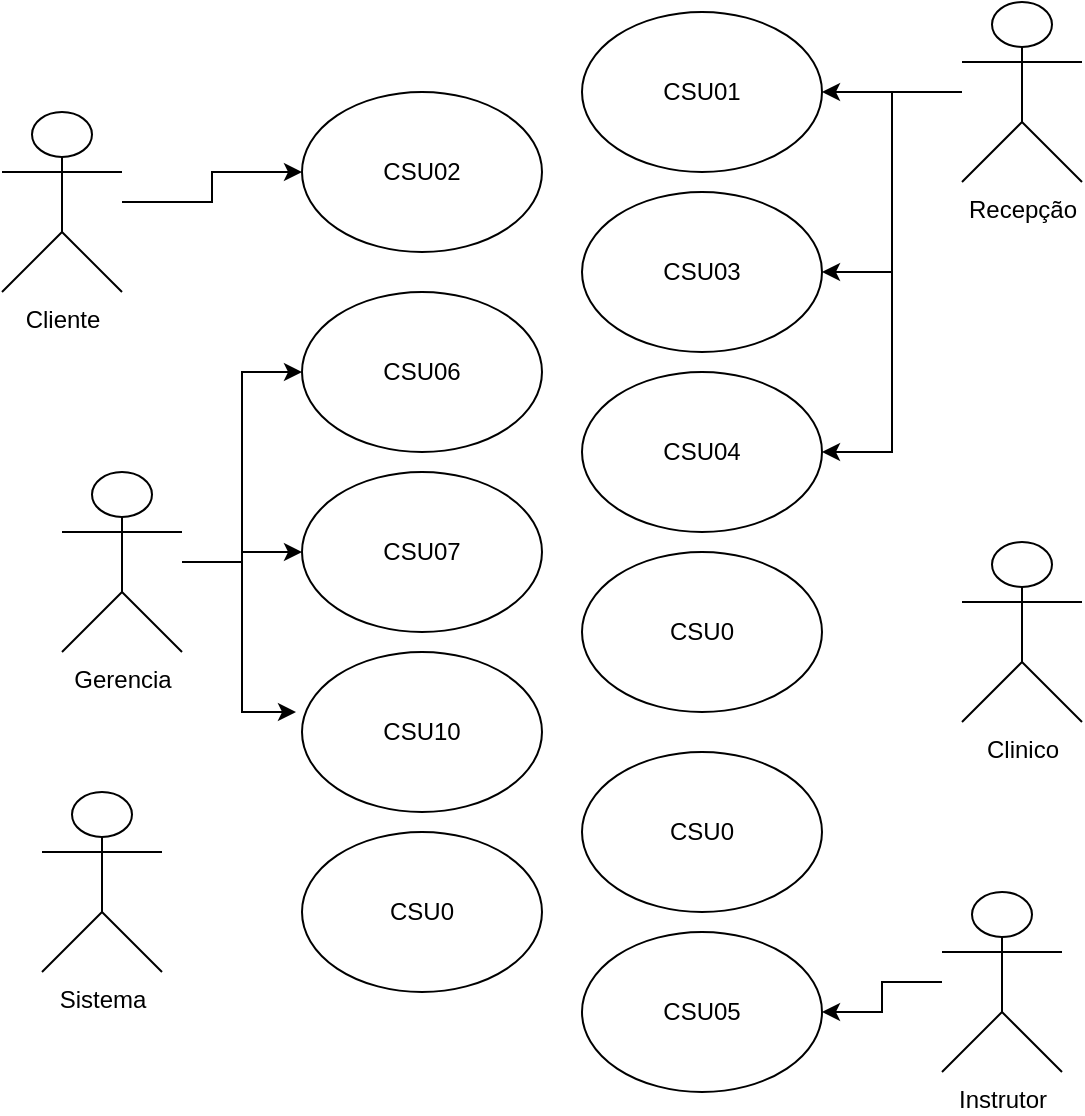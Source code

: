 <mxfile version="21.8.1" type="onedrive" pages="8">
  <diagram name="Página-1" id="o4n4Sp4t_OMDZ0JlOlxK">
    <mxGraphModel dx="792" dy="1905" grid="1" gridSize="10" guides="1" tooltips="1" connect="1" arrows="1" fold="1" page="1" pageScale="1" pageWidth="827" pageHeight="1169" math="0" shadow="0">
      <root>
        <mxCell id="0" />
        <mxCell id="1" parent="0" />
        <mxCell id="_VlBiCf5_4rxAXQkE8EY-1" value="CSU03" style="ellipse;whiteSpace=wrap;html=1;" parent="1" vertex="1">
          <mxGeometry x="440" y="10" width="120" height="80" as="geometry" />
        </mxCell>
        <mxCell id="_VlBiCf5_4rxAXQkE8EY-2" value="CSU0" style="ellipse;whiteSpace=wrap;html=1;" parent="1" vertex="1">
          <mxGeometry x="440" y="190" width="120" height="80" as="geometry" />
        </mxCell>
        <mxCell id="_VlBiCf5_4rxAXQkE8EY-3" value="CSU01" style="ellipse;whiteSpace=wrap;html=1;" parent="1" vertex="1">
          <mxGeometry x="440" y="-80" width="120" height="80" as="geometry" />
        </mxCell>
        <mxCell id="_VlBiCf5_4rxAXQkE8EY-4" value="CSU02" style="ellipse;whiteSpace=wrap;html=1;" parent="1" vertex="1">
          <mxGeometry x="300" y="-40" width="120" height="80" as="geometry" />
        </mxCell>
        <mxCell id="_VlBiCf5_4rxAXQkE8EY-5" value="CSU04" style="ellipse;whiteSpace=wrap;html=1;" parent="1" vertex="1">
          <mxGeometry x="440" y="100" width="120" height="80" as="geometry" />
        </mxCell>
        <mxCell id="_VlBiCf5_4rxAXQkE8EY-6" value="CSU07" style="ellipse;whiteSpace=wrap;html=1;" parent="1" vertex="1">
          <mxGeometry x="300" y="150" width="120" height="80" as="geometry" />
        </mxCell>
        <mxCell id="_VlBiCf5_4rxAXQkE8EY-7" value="CSU10" style="ellipse;whiteSpace=wrap;html=1;" parent="1" vertex="1">
          <mxGeometry x="300" y="240" width="120" height="80" as="geometry" />
        </mxCell>
        <mxCell id="_VlBiCf5_4rxAXQkE8EY-8" value="CSU06" style="ellipse;whiteSpace=wrap;html=1;" parent="1" vertex="1">
          <mxGeometry x="300" y="60" width="120" height="80" as="geometry" />
        </mxCell>
        <mxCell id="_VlBiCf5_4rxAXQkE8EY-9" value="CSU0" style="ellipse;whiteSpace=wrap;html=1;" parent="1" vertex="1">
          <mxGeometry x="440" y="290" width="120" height="80" as="geometry" />
        </mxCell>
        <mxCell id="_VlBiCf5_4rxAXQkE8EY-10" value="CSU0" style="ellipse;whiteSpace=wrap;html=1;" parent="1" vertex="1">
          <mxGeometry x="300" y="330" width="120" height="80" as="geometry" />
        </mxCell>
        <mxCell id="_VlBiCf5_4rxAXQkE8EY-11" value="CSU05" style="ellipse;whiteSpace=wrap;html=1;" parent="1" vertex="1">
          <mxGeometry x="440" y="380" width="120" height="80" as="geometry" />
        </mxCell>
        <mxCell id="_VlBiCf5_4rxAXQkE8EY-41" style="edgeStyle=orthogonalEdgeStyle;rounded=0;orthogonalLoop=1;jettySize=auto;html=1;entryX=1;entryY=0.5;entryDx=0;entryDy=0;" parent="1" source="_VlBiCf5_4rxAXQkE8EY-12" target="_VlBiCf5_4rxAXQkE8EY-11" edge="1">
          <mxGeometry relative="1" as="geometry" />
        </mxCell>
        <mxCell id="_VlBiCf5_4rxAXQkE8EY-12" value="Instrutor" style="shape=umlActor;verticalLabelPosition=bottom;verticalAlign=top;html=1;outlineConnect=0;" parent="1" vertex="1">
          <mxGeometry x="620" y="360" width="60" height="90" as="geometry" />
        </mxCell>
        <mxCell id="_VlBiCf5_4rxAXQkE8EY-32" style="edgeStyle=orthogonalEdgeStyle;rounded=0;orthogonalLoop=1;jettySize=auto;html=1;entryX=1;entryY=0.5;entryDx=0;entryDy=0;" parent="1" source="_VlBiCf5_4rxAXQkE8EY-20" target="_VlBiCf5_4rxAXQkE8EY-3" edge="1">
          <mxGeometry relative="1" as="geometry" />
        </mxCell>
        <mxCell id="_VlBiCf5_4rxAXQkE8EY-34" style="edgeStyle=orthogonalEdgeStyle;rounded=0;orthogonalLoop=1;jettySize=auto;html=1;entryX=1;entryY=0.5;entryDx=0;entryDy=0;" parent="1" source="_VlBiCf5_4rxAXQkE8EY-20" target="_VlBiCf5_4rxAXQkE8EY-1" edge="1">
          <mxGeometry relative="1" as="geometry" />
        </mxCell>
        <mxCell id="_VlBiCf5_4rxAXQkE8EY-37" style="edgeStyle=orthogonalEdgeStyle;rounded=0;orthogonalLoop=1;jettySize=auto;html=1;entryX=1;entryY=0.5;entryDx=0;entryDy=0;" parent="1" source="_VlBiCf5_4rxAXQkE8EY-20" target="_VlBiCf5_4rxAXQkE8EY-5" edge="1">
          <mxGeometry relative="1" as="geometry" />
        </mxCell>
        <mxCell id="_VlBiCf5_4rxAXQkE8EY-20" value="Recepção" style="shape=umlActor;verticalLabelPosition=bottom;verticalAlign=top;html=1;outlineConnect=0;" parent="1" vertex="1">
          <mxGeometry x="630" y="-85" width="60" height="90" as="geometry" />
        </mxCell>
        <mxCell id="_VlBiCf5_4rxAXQkE8EY-21" value="Sistema" style="shape=umlActor;verticalLabelPosition=bottom;verticalAlign=top;html=1;outlineConnect=0;" parent="1" vertex="1">
          <mxGeometry x="170" y="310" width="60" height="90" as="geometry" />
        </mxCell>
        <mxCell id="_VlBiCf5_4rxAXQkE8EY-38" style="edgeStyle=orthogonalEdgeStyle;rounded=0;orthogonalLoop=1;jettySize=auto;html=1;entryX=0;entryY=0.5;entryDx=0;entryDy=0;" parent="1" source="_VlBiCf5_4rxAXQkE8EY-22" target="_VlBiCf5_4rxAXQkE8EY-8" edge="1">
          <mxGeometry relative="1" as="geometry" />
        </mxCell>
        <mxCell id="_VlBiCf5_4rxAXQkE8EY-39" style="edgeStyle=orthogonalEdgeStyle;rounded=0;orthogonalLoop=1;jettySize=auto;html=1;entryX=0;entryY=0.5;entryDx=0;entryDy=0;" parent="1" source="_VlBiCf5_4rxAXQkE8EY-22" target="_VlBiCf5_4rxAXQkE8EY-6" edge="1">
          <mxGeometry relative="1" as="geometry" />
        </mxCell>
        <mxCell id="_VlBiCf5_4rxAXQkE8EY-22" value="Gerencia" style="shape=umlActor;verticalLabelPosition=bottom;verticalAlign=top;html=1;outlineConnect=0;" parent="1" vertex="1">
          <mxGeometry x="180" y="150" width="60" height="90" as="geometry" />
        </mxCell>
        <mxCell id="_VlBiCf5_4rxAXQkE8EY-23" value="Clinico" style="shape=umlActor;verticalLabelPosition=bottom;verticalAlign=top;html=1;outlineConnect=0;" parent="1" vertex="1">
          <mxGeometry x="630" y="185" width="60" height="90" as="geometry" />
        </mxCell>
        <mxCell id="_VlBiCf5_4rxAXQkE8EY-33" style="edgeStyle=orthogonalEdgeStyle;rounded=0;orthogonalLoop=1;jettySize=auto;html=1;entryX=0;entryY=0.5;entryDx=0;entryDy=0;" parent="1" source="_VlBiCf5_4rxAXQkE8EY-24" target="_VlBiCf5_4rxAXQkE8EY-4" edge="1">
          <mxGeometry relative="1" as="geometry" />
        </mxCell>
        <mxCell id="_VlBiCf5_4rxAXQkE8EY-24" value="Cliente" style="shape=umlActor;verticalLabelPosition=bottom;verticalAlign=top;html=1;outlineConnect=0;" parent="1" vertex="1">
          <mxGeometry x="150" y="-30" width="60" height="90" as="geometry" />
        </mxCell>
        <mxCell id="_VlBiCf5_4rxAXQkE8EY-40" style="edgeStyle=orthogonalEdgeStyle;rounded=0;orthogonalLoop=1;jettySize=auto;html=1;entryX=-0.025;entryY=0.375;entryDx=0;entryDy=0;entryPerimeter=0;" parent="1" source="_VlBiCf5_4rxAXQkE8EY-22" target="_VlBiCf5_4rxAXQkE8EY-7" edge="1">
          <mxGeometry relative="1" as="geometry" />
        </mxCell>
      </root>
    </mxGraphModel>
  </diagram>
  <diagram id="iNhCbQXQjjJL6Ai4ZA4Y" name="Página-2">
    <mxGraphModel dx="792" dy="736" grid="1" gridSize="10" guides="1" tooltips="1" connect="1" arrows="1" fold="1" page="1" pageScale="1" pageWidth="827" pageHeight="1169" math="0" shadow="0">
      <root>
        <mxCell id="0" />
        <mxCell id="1" parent="0" />
      </root>
    </mxGraphModel>
  </diagram>
  <diagram name="DiagramaDeEstado" id="PBDvAGBz2Nx7jLzvNz2J">
    <mxGraphModel dx="792" dy="736" grid="1" gridSize="10" guides="1" tooltips="1" connect="1" arrows="1" fold="1" page="1" pageScale="1" pageWidth="827" pageHeight="1169" math="0" shadow="0">
      <root>
        <mxCell id="0" />
        <mxCell id="1" parent="0" />
        <mxCell id="ERIL_hm7XQlW-yGkafcF-8" style="edgeStyle=orthogonalEdgeStyle;rounded=0;orthogonalLoop=1;jettySize=auto;html=1;" parent="1" source="ERIL_hm7XQlW-yGkafcF-1" target="ERIL_hm7XQlW-yGkafcF-6" edge="1">
          <mxGeometry relative="1" as="geometry" />
        </mxCell>
        <mxCell id="ERIL_hm7XQlW-yGkafcF-10" style="edgeStyle=orthogonalEdgeStyle;rounded=0;orthogonalLoop=1;jettySize=auto;html=1;" parent="1" source="ERIL_hm7XQlW-yGkafcF-1" target="ERIL_hm7XQlW-yGkafcF-9" edge="1">
          <mxGeometry relative="1" as="geometry" />
        </mxCell>
        <mxCell id="ERIL_hm7XQlW-yGkafcF-1" value="Requisição de conexão com a nuvem" style="rounded=1;whiteSpace=wrap;html=1;" parent="1" vertex="1">
          <mxGeometry x="339" y="410" width="110" height="60" as="geometry" />
        </mxCell>
        <mxCell id="ERIL_hm7XQlW-yGkafcF-3" style="edgeStyle=orthogonalEdgeStyle;rounded=0;orthogonalLoop=1;jettySize=auto;html=1;" parent="1" source="ERIL_hm7XQlW-yGkafcF-2" target="ERIL_hm7XQlW-yGkafcF-1" edge="1">
          <mxGeometry relative="1" as="geometry" />
        </mxCell>
        <mxCell id="ERIL_hm7XQlW-yGkafcF-2" value="" style="ellipse;whiteSpace=wrap;html=1;aspect=fixed;" parent="1" vertex="1">
          <mxGeometry x="144" y="420" width="40" height="40" as="geometry" />
        </mxCell>
        <mxCell id="ERIL_hm7XQlW-yGkafcF-4" value="Erro de conexão" style="text;html=1;align=center;verticalAlign=middle;resizable=0;points=[];autosize=1;strokeColor=none;fillColor=none;" parent="1" vertex="1">
          <mxGeometry x="284" y="350" width="110" height="30" as="geometry" />
        </mxCell>
        <mxCell id="ERIL_hm7XQlW-yGkafcF-5" value="" style="verticalLabelPosition=bottom;verticalAlign=top;html=1;shape=mxgraph.basic.donut;dx=12;" parent="1" vertex="1">
          <mxGeometry x="369" y="150" width="50" height="50" as="geometry" />
        </mxCell>
        <mxCell id="ERIL_hm7XQlW-yGkafcF-7" style="edgeStyle=orthogonalEdgeStyle;rounded=0;orthogonalLoop=1;jettySize=auto;html=1;" parent="1" source="ERIL_hm7XQlW-yGkafcF-6" target="ERIL_hm7XQlW-yGkafcF-5" edge="1">
          <mxGeometry relative="1" as="geometry" />
        </mxCell>
        <mxCell id="ERIL_hm7XQlW-yGkafcF-6" value="cancelado" style="rounded=1;whiteSpace=wrap;html=1;" parent="1" vertex="1">
          <mxGeometry x="334" y="250" width="120" height="60" as="geometry" />
        </mxCell>
        <mxCell id="ERIL_hm7XQlW-yGkafcF-13" style="edgeStyle=orthogonalEdgeStyle;rounded=0;orthogonalLoop=1;jettySize=auto;html=1;exitX=0.5;exitY=0;exitDx=0;exitDy=0;entryX=1;entryY=0.5;entryDx=0;entryDy=0;" parent="1" source="ERIL_hm7XQlW-yGkafcF-9" target="ERIL_hm7XQlW-yGkafcF-6" edge="1">
          <mxGeometry relative="1" as="geometry" />
        </mxCell>
        <mxCell id="ERIL_hm7XQlW-yGkafcF-21" style="edgeStyle=orthogonalEdgeStyle;rounded=0;orthogonalLoop=1;jettySize=auto;html=1;entryX=0.5;entryY=0;entryDx=0;entryDy=0;" parent="1" source="ERIL_hm7XQlW-yGkafcF-9" target="ERIL_hm7XQlW-yGkafcF-20" edge="1">
          <mxGeometry relative="1" as="geometry" />
        </mxCell>
        <mxCell id="ERIL_hm7XQlW-yGkafcF-9" value="Envio de dados para a nuvem" style="rounded=1;whiteSpace=wrap;html=1;" parent="1" vertex="1">
          <mxGeometry x="564" y="410" width="120" height="60" as="geometry" />
        </mxCell>
        <mxCell id="ERIL_hm7XQlW-yGkafcF-14" value="Erro de leitura ou derivado" style="text;html=1;align=center;verticalAlign=middle;resizable=0;points=[];autosize=1;strokeColor=none;fillColor=none;" parent="1" vertex="1">
          <mxGeometry x="630" y="310" width="160" height="30" as="geometry" />
        </mxCell>
        <mxCell id="ERIL_hm7XQlW-yGkafcF-15" value="" style="verticalLabelPosition=bottom;verticalAlign=top;html=1;shape=mxgraph.basic.donut;dx=12;" parent="1" vertex="1">
          <mxGeometry x="599" y="640" width="50" height="50" as="geometry" />
        </mxCell>
        <mxCell id="ERIL_hm7XQlW-yGkafcF-22" style="edgeStyle=orthogonalEdgeStyle;rounded=0;orthogonalLoop=1;jettySize=auto;html=1;" parent="1" source="ERIL_hm7XQlW-yGkafcF-20" target="ERIL_hm7XQlW-yGkafcF-15" edge="1">
          <mxGeometry relative="1" as="geometry" />
        </mxCell>
        <mxCell id="ERIL_hm7XQlW-yGkafcF-20" value="Backup concluído" style="rounded=1;whiteSpace=wrap;html=1;" parent="1" vertex="1">
          <mxGeometry x="564" y="530" width="120" height="60" as="geometry" />
        </mxCell>
      </root>
    </mxGraphModel>
  </diagram>
  <diagram name="DiagramaDeClasse" id="kEFEnq9aN-MdnQRppW6D">
    <mxGraphModel dx="1619" dy="1905" grid="1" gridSize="10" guides="1" tooltips="1" connect="1" arrows="1" fold="1" page="1" pageScale="1" pageWidth="827" pageHeight="1169" math="0" shadow="0">
      <root>
        <mxCell id="0" />
        <mxCell id="1" parent="0" />
        <mxCell id="zrpmUN5XQxnPNow1oUid-1" style="edgeStyle=orthogonalEdgeStyle;rounded=0;orthogonalLoop=1;jettySize=auto;html=1;exitX=0.75;exitY=0;exitDx=0;exitDy=0;entryX=0.5;entryY=1;entryDx=0;entryDy=0;strokeColor=none;" parent="1" source="xlXnHuVyku9R_wCHRKdk-5" target="xlXnHuVyku9R_wCHRKdk-13" edge="1">
          <mxGeometry relative="1" as="geometry" />
        </mxCell>
        <mxCell id="xlXnHuVyku9R_wCHRKdk-5" value="Cliente" style="swimlane;fontStyle=0;childLayout=stackLayout;horizontal=1;startSize=26;fillColor=none;horizontalStack=0;resizeParent=1;resizeParentMax=0;resizeLast=0;collapsible=1;marginBottom=0;whiteSpace=wrap;html=1;" parent="1" vertex="1">
          <mxGeometry x="-620" y="-805" width="140" height="80" as="geometry">
            <mxRectangle x="-710" y="-1080" width="80" height="30" as="alternateBounds" />
          </mxGeometry>
        </mxCell>
        <mxCell id="xlXnHuVyku9R_wCHRKdk-6" value="+ nome: String&lt;br&gt;+ idade: int&lt;br&gt;+ cpf: int" style="text;strokeColor=none;fillColor=none;align=left;verticalAlign=top;spacingLeft=4;spacingRight=4;overflow=hidden;rotatable=0;points=[[0,0.5],[1,0.5]];portConstraint=eastwest;whiteSpace=wrap;html=1;" parent="xlXnHuVyku9R_wCHRKdk-5" vertex="1">
          <mxGeometry y="26" width="140" height="54" as="geometry" />
        </mxCell>
        <mxCell id="xlXnHuVyku9R_wCHRKdk-13" value="Academia" style="swimlane;fontStyle=0;childLayout=stackLayout;horizontal=1;startSize=26;fillColor=none;horizontalStack=0;resizeParent=1;resizeParentMax=0;resizeLast=0;collapsible=1;marginBottom=0;whiteSpace=wrap;html=1;" parent="1" vertex="1">
          <mxGeometry x="-510" y="-1020" width="230" height="120" as="geometry" />
        </mxCell>
        <mxCell id="xlXnHuVyku9R_wCHRKdk-14" value="+ nome: String&lt;br style=&quot;border-color: var(--border-color);&quot;&gt;+ endereço: String&lt;br style=&quot;border-color: var(--border-color);&quot;&gt;+ colaboradores: Colaboradores&lt;br style=&quot;border-color: var(--border-color);&quot;&gt;+ quantidadeDeEquipamento: int&lt;br&gt;+ quantidadeDeMembros: int" style="text;strokeColor=none;fillColor=none;align=left;verticalAlign=top;spacingLeft=4;spacingRight=4;overflow=hidden;rotatable=0;points=[[0,0.5],[1,0.5]];portConstraint=eastwest;whiteSpace=wrap;html=1;" parent="xlXnHuVyku9R_wCHRKdk-13" vertex="1">
          <mxGeometry y="26" width="230" height="94" as="geometry" />
        </mxCell>
        <mxCell id="xlXnHuVyku9R_wCHRKdk-17" value="Colaborador" style="swimlane;fontStyle=0;childLayout=stackLayout;horizontal=1;startSize=26;fillColor=none;horizontalStack=0;resizeParent=1;resizeParentMax=0;resizeLast=0;collapsible=1;marginBottom=0;whiteSpace=wrap;html=1;" parent="1" vertex="1">
          <mxGeometry x="-283" y="-815" width="150" height="100" as="geometry" />
        </mxCell>
        <mxCell id="xlXnHuVyku9R_wCHRKdk-18" value="+ nome: String&lt;br&gt;+ idade: int&lt;br&gt;+ cpf: int&lt;br&gt;+ cargo: String&lt;br&gt;" style="text;strokeColor=none;fillColor=none;align=left;verticalAlign=top;spacingLeft=4;spacingRight=4;overflow=hidden;rotatable=0;points=[[0,0.5],[1,0.5]];portConstraint=eastwest;whiteSpace=wrap;html=1;" parent="xlXnHuVyku9R_wCHRKdk-17" vertex="1">
          <mxGeometry y="26" width="150" height="74" as="geometry" />
        </mxCell>
        <mxCell id="zrpmUN5XQxnPNow1oUid-3" value="1..*" style="text;html=1;align=center;verticalAlign=middle;resizable=0;points=[];autosize=1;strokeColor=none;fillColor=none;" parent="1" vertex="1">
          <mxGeometry x="-590" y="-835" width="40" height="30" as="geometry" />
        </mxCell>
        <mxCell id="zrpmUN5XQxnPNow1oUid-4" value="0..*" style="text;html=1;align=center;verticalAlign=middle;resizable=0;points=[];autosize=1;strokeColor=none;fillColor=none;" parent="1" vertex="1">
          <mxGeometry x="-480" y="-900" width="40" height="30" as="geometry" />
        </mxCell>
        <mxCell id="zrpmUN5XQxnPNow1oUid-6" value="1..*" style="text;html=1;align=center;verticalAlign=middle;resizable=0;points=[];autosize=1;strokeColor=none;fillColor=none;" parent="1" vertex="1">
          <mxGeometry x="-350" y="-900" width="40" height="30" as="geometry" />
        </mxCell>
        <mxCell id="zrpmUN5XQxnPNow1oUid-7" value="1..*" style="text;html=1;align=center;verticalAlign=middle;resizable=0;points=[];autosize=1;strokeColor=none;fillColor=none;" parent="1" vertex="1">
          <mxGeometry x="-210" y="-845" width="40" height="30" as="geometry" />
        </mxCell>
        <mxCell id="zrpmUN5XQxnPNow1oUid-8" value="Instrutor" style="html=1;whiteSpace=wrap;" parent="1" vertex="1">
          <mxGeometry x="-415" y="-675" width="110" height="50" as="geometry" />
        </mxCell>
        <mxCell id="zrpmUN5XQxnPNow1oUid-9" value="Clínico" style="html=1;whiteSpace=wrap;" parent="1" vertex="1">
          <mxGeometry x="-340" y="-575" width="110" height="50" as="geometry" />
        </mxCell>
        <mxCell id="zrpmUN5XQxnPNow1oUid-11" value="Recepção" style="html=1;whiteSpace=wrap;" parent="1" vertex="1">
          <mxGeometry x="-170" y="-605" width="110" height="50" as="geometry" />
        </mxCell>
        <mxCell id="zrpmUN5XQxnPNow1oUid-12" value="Gerencia" style="html=1;whiteSpace=wrap;" parent="1" vertex="1">
          <mxGeometry x="-70" y="-675" width="110" height="50" as="geometry" />
        </mxCell>
        <mxCell id="zrpmUN5XQxnPNow1oUid-13" style="edgeStyle=orthogonalEdgeStyle;rounded=0;orthogonalLoop=1;jettySize=auto;html=1;exitX=0.75;exitY=0;exitDx=0;exitDy=0;entryX=0.12;entryY=0.986;entryDx=0;entryDy=0;entryPerimeter=0;endArrow=classic;endFill=1;" parent="1" source="zrpmUN5XQxnPNow1oUid-8" target="xlXnHuVyku9R_wCHRKdk-18" edge="1">
          <mxGeometry relative="1" as="geometry" />
        </mxCell>
        <mxCell id="zrpmUN5XQxnPNow1oUid-16" style="edgeStyle=orthogonalEdgeStyle;rounded=0;orthogonalLoop=1;jettySize=auto;html=1;exitX=0.25;exitY=0;exitDx=0;exitDy=0;entryX=0.567;entryY=1.014;entryDx=0;entryDy=0;entryPerimeter=0;endArrow=classic;endFill=1;" parent="1" source="zrpmUN5XQxnPNow1oUid-11" target="xlXnHuVyku9R_wCHRKdk-18" edge="1">
          <mxGeometry relative="1" as="geometry" />
        </mxCell>
        <mxCell id="zrpmUN5XQxnPNow1oUid-17" style="edgeStyle=orthogonalEdgeStyle;rounded=0;orthogonalLoop=1;jettySize=auto;html=1;exitX=0.25;exitY=0;exitDx=0;exitDy=0;entryX=0.86;entryY=1.014;entryDx=0;entryDy=0;entryPerimeter=0;endArrow=classic;endFill=1;" parent="1" source="zrpmUN5XQxnPNow1oUid-12" target="xlXnHuVyku9R_wCHRKdk-18" edge="1">
          <mxGeometry relative="1" as="geometry" />
        </mxCell>
        <mxCell id="zrpmUN5XQxnPNow1oUid-20" style="edgeStyle=orthogonalEdgeStyle;rounded=0;orthogonalLoop=1;jettySize=auto;html=1;entryX=0.313;entryY=1;entryDx=0;entryDy=0;entryPerimeter=0;endArrow=none;endFill=0;" parent="1" source="xlXnHuVyku9R_wCHRKdk-5" target="xlXnHuVyku9R_wCHRKdk-14" edge="1">
          <mxGeometry relative="1" as="geometry" />
        </mxCell>
        <mxCell id="zrpmUN5XQxnPNow1oUid-21" style="edgeStyle=orthogonalEdgeStyle;rounded=0;orthogonalLoop=1;jettySize=auto;html=1;entryX=0.704;entryY=1.011;entryDx=0;entryDy=0;entryPerimeter=0;endArrow=none;endFill=0;" parent="1" source="xlXnHuVyku9R_wCHRKdk-17" target="xlXnHuVyku9R_wCHRKdk-14" edge="1">
          <mxGeometry relative="1" as="geometry" />
        </mxCell>
        <mxCell id="zrpmUN5XQxnPNow1oUid-24" style="edgeStyle=orthogonalEdgeStyle;rounded=0;orthogonalLoop=1;jettySize=auto;html=1;exitX=0.75;exitY=0;exitDx=0;exitDy=0;entryX=0.38;entryY=0.986;entryDx=0;entryDy=0;entryPerimeter=0;" parent="1" source="zrpmUN5XQxnPNow1oUid-9" target="xlXnHuVyku9R_wCHRKdk-18" edge="1">
          <mxGeometry relative="1" as="geometry" />
        </mxCell>
        <mxCell id="zrpmUN5XQxnPNow1oUid-25" value="Avaliação Física" style="swimlane;fontStyle=0;childLayout=stackLayout;horizontal=1;startSize=26;fillColor=none;horizontalStack=0;resizeParent=1;resizeParentMax=0;resizeLast=0;collapsible=1;marginBottom=0;whiteSpace=wrap;html=1;" parent="1" vertex="1">
          <mxGeometry x="-700" y="-625" width="140" height="80" as="geometry" />
        </mxCell>
        <mxCell id="zrpmUN5XQxnPNow1oUid-26" value="+ data: String&lt;br&gt;+ clínico: Clínico&lt;br&gt;+ clienteNome: Cliente" style="text;strokeColor=none;fillColor=none;align=left;verticalAlign=top;spacingLeft=4;spacingRight=4;overflow=hidden;rotatable=0;points=[[0,0.5],[1,0.5]];portConstraint=eastwest;whiteSpace=wrap;html=1;" parent="zrpmUN5XQxnPNow1oUid-25" vertex="1">
          <mxGeometry y="26" width="140" height="54" as="geometry" />
        </mxCell>
        <mxCell id="zrpmUN5XQxnPNow1oUid-29" style="edgeStyle=orthogonalEdgeStyle;rounded=0;orthogonalLoop=1;jettySize=auto;html=1;entryX=0.993;entryY=0.389;entryDx=0;entryDy=0;entryPerimeter=0;endArrow=none;endFill=0;" parent="1" source="zrpmUN5XQxnPNow1oUid-9" target="zrpmUN5XQxnPNow1oUid-26" edge="1">
          <mxGeometry relative="1" as="geometry" />
        </mxCell>
        <mxCell id="zrpmUN5XQxnPNow1oUid-30" style="edgeStyle=orthogonalEdgeStyle;rounded=0;orthogonalLoop=1;jettySize=auto;html=1;entryX=0.443;entryY=0.981;entryDx=0;entryDy=0;entryPerimeter=0;endArrow=none;endFill=0;" parent="1" source="zrpmUN5XQxnPNow1oUid-25" target="xlXnHuVyku9R_wCHRKdk-6" edge="1">
          <mxGeometry relative="1" as="geometry" />
        </mxCell>
        <mxCell id="zrpmUN5XQxnPNow1oUid-31" value="1" style="text;html=1;align=center;verticalAlign=middle;resizable=0;points=[];autosize=1;strokeColor=none;fillColor=none;" parent="1" vertex="1">
          <mxGeometry x="-590" y="-725" width="30" height="30" as="geometry" />
        </mxCell>
        <mxCell id="zrpmUN5XQxnPNow1oUid-32" value="0..*" style="text;html=1;align=center;verticalAlign=middle;resizable=0;points=[];autosize=1;strokeColor=none;fillColor=none;" parent="1" vertex="1">
          <mxGeometry x="-630" y="-655" width="40" height="30" as="geometry" />
        </mxCell>
        <mxCell id="zrpmUN5XQxnPNow1oUid-33" value="1" style="text;html=1;align=center;verticalAlign=middle;resizable=0;points=[];autosize=1;strokeColor=none;fillColor=none;" parent="1" vertex="1">
          <mxGeometry x="-560" y="-605" width="30" height="30" as="geometry" />
        </mxCell>
        <mxCell id="zrpmUN5XQxnPNow1oUid-34" value="0..*" style="text;html=1;align=center;verticalAlign=middle;resizable=0;points=[];autosize=1;strokeColor=none;fillColor=none;" parent="1" vertex="1">
          <mxGeometry x="-380" y="-584" width="40" height="30" as="geometry" />
        </mxCell>
      </root>
    </mxGraphModel>
  </diagram>
  <diagram name="Página-3" id="Mbw8FFDQGNUtElIPrt2h">
    <mxGraphModel dx="792" dy="736" grid="1" gridSize="10" guides="1" tooltips="1" connect="1" arrows="1" fold="1" page="1" pageScale="1" pageWidth="827" pageHeight="1169" math="0" shadow="0">
      <root>
        <mxCell id="0" />
        <mxCell id="1" parent="0" />
      </root>
    </mxGraphModel>
  </diagram>
  <diagram name="DiagramaDeEstado" id="iVau8GVyV2ZhK_fAetyv">
    <mxGraphModel dx="792" dy="736" grid="1" gridSize="10" guides="1" tooltips="1" connect="1" arrows="1" fold="1" page="1" pageScale="1" pageWidth="827" pageHeight="1169" math="0" shadow="0">
      <root>
        <mxCell id="0" />
        <mxCell id="1" parent="0" />
        <mxCell id="ERIL_hm7XQlW-yGkafcF-8" style="edgeStyle=orthogonalEdgeStyle;rounded=0;orthogonalLoop=1;jettySize=auto;html=1;" parent="1" source="ERIL_hm7XQlW-yGkafcF-1" target="ERIL_hm7XQlW-yGkafcF-6" edge="1">
          <mxGeometry relative="1" as="geometry" />
        </mxCell>
        <mxCell id="ERIL_hm7XQlW-yGkafcF-10" style="edgeStyle=orthogonalEdgeStyle;rounded=0;orthogonalLoop=1;jettySize=auto;html=1;" parent="1" source="ERIL_hm7XQlW-yGkafcF-1" target="ERIL_hm7XQlW-yGkafcF-9" edge="1">
          <mxGeometry relative="1" as="geometry" />
        </mxCell>
        <mxCell id="ERIL_hm7XQlW-yGkafcF-1" value="Requisição de conexão com a nuvem" style="rounded=1;whiteSpace=wrap;html=1;" parent="1" vertex="1">
          <mxGeometry x="339" y="410" width="110" height="60" as="geometry" />
        </mxCell>
        <mxCell id="ERIL_hm7XQlW-yGkafcF-3" style="edgeStyle=orthogonalEdgeStyle;rounded=0;orthogonalLoop=1;jettySize=auto;html=1;" parent="1" source="ERIL_hm7XQlW-yGkafcF-2" target="ERIL_hm7XQlW-yGkafcF-1" edge="1">
          <mxGeometry relative="1" as="geometry" />
        </mxCell>
        <mxCell id="ERIL_hm7XQlW-yGkafcF-2" value="" style="ellipse;whiteSpace=wrap;html=1;aspect=fixed;" parent="1" vertex="1">
          <mxGeometry x="144" y="420" width="40" height="40" as="geometry" />
        </mxCell>
        <mxCell id="ERIL_hm7XQlW-yGkafcF-4" value="Erro de conexão" style="text;html=1;align=center;verticalAlign=middle;resizable=0;points=[];autosize=1;strokeColor=none;fillColor=none;" parent="1" vertex="1">
          <mxGeometry x="284" y="350" width="110" height="30" as="geometry" />
        </mxCell>
        <mxCell id="ERIL_hm7XQlW-yGkafcF-5" value="" style="verticalLabelPosition=bottom;verticalAlign=top;html=1;shape=mxgraph.basic.donut;dx=12;" parent="1" vertex="1">
          <mxGeometry x="369" y="150" width="50" height="50" as="geometry" />
        </mxCell>
        <mxCell id="ERIL_hm7XQlW-yGkafcF-7" style="edgeStyle=orthogonalEdgeStyle;rounded=0;orthogonalLoop=1;jettySize=auto;html=1;" parent="1" source="ERIL_hm7XQlW-yGkafcF-6" target="ERIL_hm7XQlW-yGkafcF-5" edge="1">
          <mxGeometry relative="1" as="geometry" />
        </mxCell>
        <mxCell id="ERIL_hm7XQlW-yGkafcF-6" value="cancelado" style="rounded=1;whiteSpace=wrap;html=1;" parent="1" vertex="1">
          <mxGeometry x="334" y="250" width="120" height="60" as="geometry" />
        </mxCell>
        <mxCell id="ERIL_hm7XQlW-yGkafcF-13" style="edgeStyle=orthogonalEdgeStyle;rounded=0;orthogonalLoop=1;jettySize=auto;html=1;exitX=0.5;exitY=0;exitDx=0;exitDy=0;entryX=1;entryY=0.5;entryDx=0;entryDy=0;" parent="1" source="ERIL_hm7XQlW-yGkafcF-9" target="ERIL_hm7XQlW-yGkafcF-6" edge="1">
          <mxGeometry relative="1" as="geometry" />
        </mxCell>
        <mxCell id="ERIL_hm7XQlW-yGkafcF-21" style="edgeStyle=orthogonalEdgeStyle;rounded=0;orthogonalLoop=1;jettySize=auto;html=1;entryX=0.5;entryY=0;entryDx=0;entryDy=0;" parent="1" source="ERIL_hm7XQlW-yGkafcF-9" target="ERIL_hm7XQlW-yGkafcF-20" edge="1">
          <mxGeometry relative="1" as="geometry" />
        </mxCell>
        <mxCell id="ERIL_hm7XQlW-yGkafcF-9" value="Envio de dados para a nuvem" style="rounded=1;whiteSpace=wrap;html=1;" parent="1" vertex="1">
          <mxGeometry x="564" y="410" width="120" height="60" as="geometry" />
        </mxCell>
        <mxCell id="ERIL_hm7XQlW-yGkafcF-14" value="Erro de leitura ou derivado" style="text;html=1;align=center;verticalAlign=middle;resizable=0;points=[];autosize=1;strokeColor=none;fillColor=none;" parent="1" vertex="1">
          <mxGeometry x="630" y="310" width="160" height="30" as="geometry" />
        </mxCell>
        <mxCell id="ERIL_hm7XQlW-yGkafcF-15" value="" style="verticalLabelPosition=bottom;verticalAlign=top;html=1;shape=mxgraph.basic.donut;dx=12;" parent="1" vertex="1">
          <mxGeometry x="599" y="640" width="50" height="50" as="geometry" />
        </mxCell>
        <mxCell id="ERIL_hm7XQlW-yGkafcF-22" style="edgeStyle=orthogonalEdgeStyle;rounded=0;orthogonalLoop=1;jettySize=auto;html=1;" parent="1" source="ERIL_hm7XQlW-yGkafcF-20" target="ERIL_hm7XQlW-yGkafcF-15" edge="1">
          <mxGeometry relative="1" as="geometry" />
        </mxCell>
        <mxCell id="ERIL_hm7XQlW-yGkafcF-20" value="Backup concluído" style="rounded=1;whiteSpace=wrap;html=1;" parent="1" vertex="1">
          <mxGeometry x="564" y="530" width="120" height="60" as="geometry" />
        </mxCell>
      </root>
    </mxGraphModel>
  </diagram>
  <diagram name="DiagramaDeClasse" id="xWfjEb4P_Ws3XLxsN_7X">
    <mxGraphModel dx="1619" dy="1905" grid="1" gridSize="10" guides="1" tooltips="1" connect="1" arrows="1" fold="1" page="1" pageScale="1" pageWidth="827" pageHeight="1169" math="0" shadow="0">
      <root>
        <mxCell id="0" />
        <mxCell id="1" parent="0" />
        <mxCell id="zrpmUN5XQxnPNow1oUid-1" style="edgeStyle=orthogonalEdgeStyle;rounded=0;orthogonalLoop=1;jettySize=auto;html=1;exitX=0.75;exitY=0;exitDx=0;exitDy=0;entryX=0.5;entryY=1;entryDx=0;entryDy=0;strokeColor=none;" parent="1" source="xlXnHuVyku9R_wCHRKdk-5" target="xlXnHuVyku9R_wCHRKdk-13" edge="1">
          <mxGeometry relative="1" as="geometry" />
        </mxCell>
        <mxCell id="xlXnHuVyku9R_wCHRKdk-5" value="Cliente" style="swimlane;fontStyle=0;childLayout=stackLayout;horizontal=1;startSize=26;fillColor=none;horizontalStack=0;resizeParent=1;resizeParentMax=0;resizeLast=0;collapsible=1;marginBottom=0;whiteSpace=wrap;html=1;" parent="1" vertex="1">
          <mxGeometry x="-620" y="-805" width="140" height="80" as="geometry">
            <mxRectangle x="-710" y="-1080" width="80" height="30" as="alternateBounds" />
          </mxGeometry>
        </mxCell>
        <mxCell id="xlXnHuVyku9R_wCHRKdk-6" value="+ nome: String&lt;br&gt;+ idade: int&lt;br&gt;+ cpf: int" style="text;strokeColor=none;fillColor=none;align=left;verticalAlign=top;spacingLeft=4;spacingRight=4;overflow=hidden;rotatable=0;points=[[0,0.5],[1,0.5]];portConstraint=eastwest;whiteSpace=wrap;html=1;" parent="xlXnHuVyku9R_wCHRKdk-5" vertex="1">
          <mxGeometry y="26" width="140" height="54" as="geometry" />
        </mxCell>
        <mxCell id="xlXnHuVyku9R_wCHRKdk-13" value="Academia" style="swimlane;fontStyle=0;childLayout=stackLayout;horizontal=1;startSize=26;fillColor=none;horizontalStack=0;resizeParent=1;resizeParentMax=0;resizeLast=0;collapsible=1;marginBottom=0;whiteSpace=wrap;html=1;" parent="1" vertex="1">
          <mxGeometry x="-510" y="-1020" width="230" height="120" as="geometry" />
        </mxCell>
        <mxCell id="xlXnHuVyku9R_wCHRKdk-14" value="+ nome: String&lt;br style=&quot;border-color: var(--border-color);&quot;&gt;+ endereço: String&lt;br style=&quot;border-color: var(--border-color);&quot;&gt;+ colaboradores: Colaboradores&lt;br style=&quot;border-color: var(--border-color);&quot;&gt;+ quantidadeDeEquipamento: int&lt;br&gt;+ quantidadeDeMembros: int" style="text;strokeColor=none;fillColor=none;align=left;verticalAlign=top;spacingLeft=4;spacingRight=4;overflow=hidden;rotatable=0;points=[[0,0.5],[1,0.5]];portConstraint=eastwest;whiteSpace=wrap;html=1;" parent="xlXnHuVyku9R_wCHRKdk-13" vertex="1">
          <mxGeometry y="26" width="230" height="94" as="geometry" />
        </mxCell>
        <mxCell id="zrpmUN5XQxnPNow1oUid-3" value="1..*" style="text;html=1;align=center;verticalAlign=middle;resizable=0;points=[];autosize=1;strokeColor=none;fillColor=none;" parent="1" vertex="1">
          <mxGeometry x="-590" y="-835" width="40" height="30" as="geometry" />
        </mxCell>
        <mxCell id="zrpmUN5XQxnPNow1oUid-4" value="0..*" style="text;html=1;align=center;verticalAlign=middle;resizable=0;points=[];autosize=1;strokeColor=none;fillColor=none;" parent="1" vertex="1">
          <mxGeometry x="-480" y="-900" width="40" height="30" as="geometry" />
        </mxCell>
        <mxCell id="zrpmUN5XQxnPNow1oUid-6" value="1..*" style="text;html=1;align=center;verticalAlign=middle;resizable=0;points=[];autosize=1;strokeColor=none;fillColor=none;" parent="1" vertex="1">
          <mxGeometry x="-350" y="-900" width="40" height="30" as="geometry" />
        </mxCell>
        <mxCell id="zrpmUN5XQxnPNow1oUid-7" value="1..*" style="text;html=1;align=center;verticalAlign=middle;resizable=0;points=[];autosize=1;strokeColor=none;fillColor=none;" parent="1" vertex="1">
          <mxGeometry x="-210" y="-845" width="40" height="30" as="geometry" />
        </mxCell>
        <mxCell id="zrpmUN5XQxnPNow1oUid-9" value="Clínico" style="html=1;whiteSpace=wrap;" parent="1" vertex="1">
          <mxGeometry x="-650" y="-410" width="110" height="50" as="geometry" />
        </mxCell>
        <mxCell id="zrpmUN5XQxnPNow1oUid-20" style="edgeStyle=orthogonalEdgeStyle;rounded=0;orthogonalLoop=1;jettySize=auto;html=1;entryX=0.313;entryY=1;entryDx=0;entryDy=0;entryPerimeter=0;endArrow=none;endFill=0;" parent="1" source="xlXnHuVyku9R_wCHRKdk-5" target="xlXnHuVyku9R_wCHRKdk-14" edge="1">
          <mxGeometry relative="1" as="geometry" />
        </mxCell>
        <mxCell id="zrpmUN5XQxnPNow1oUid-21" style="edgeStyle=orthogonalEdgeStyle;rounded=0;orthogonalLoop=1;jettySize=auto;html=1;entryX=0.704;entryY=1.011;entryDx=0;entryDy=0;entryPerimeter=0;endArrow=none;endFill=0;" parent="1" target="xlXnHuVyku9R_wCHRKdk-14" edge="1">
          <mxGeometry relative="1" as="geometry">
            <mxPoint x="-208" y="-815" as="sourcePoint" />
          </mxGeometry>
        </mxCell>
        <mxCell id="zrpmUN5XQxnPNow1oUid-25" value="Avaliação Física" style="swimlane;fontStyle=0;childLayout=stackLayout;horizontal=1;startSize=26;fillColor=none;horizontalStack=0;resizeParent=1;resizeParentMax=0;resizeLast=0;collapsible=1;marginBottom=0;whiteSpace=wrap;html=1;" parent="1" vertex="1">
          <mxGeometry x="-700" y="-625" width="140" height="80" as="geometry" />
        </mxCell>
        <mxCell id="zrpmUN5XQxnPNow1oUid-26" value="+ data: String&lt;br&gt;+ clínico: Clínico&lt;br&gt;+ cliente: Cliente" style="text;strokeColor=none;fillColor=none;align=left;verticalAlign=top;spacingLeft=4;spacingRight=4;overflow=hidden;rotatable=0;points=[[0,0.5],[1,0.5]];portConstraint=eastwest;whiteSpace=wrap;html=1;" parent="zrpmUN5XQxnPNow1oUid-25" vertex="1">
          <mxGeometry y="26" width="140" height="54" as="geometry" />
        </mxCell>
        <mxCell id="zrpmUN5XQxnPNow1oUid-29" style="edgeStyle=orthogonalEdgeStyle;rounded=0;orthogonalLoop=1;jettySize=auto;html=1;entryX=0.993;entryY=0.389;entryDx=0;entryDy=0;entryPerimeter=0;endArrow=none;endFill=0;" parent="1" source="zrpmUN5XQxnPNow1oUid-9" target="zrpmUN5XQxnPNow1oUid-26" edge="1">
          <mxGeometry relative="1" as="geometry" />
        </mxCell>
        <mxCell id="zrpmUN5XQxnPNow1oUid-30" style="edgeStyle=orthogonalEdgeStyle;rounded=0;orthogonalLoop=1;jettySize=auto;html=1;entryX=0.443;entryY=0.981;entryDx=0;entryDy=0;entryPerimeter=0;endArrow=none;endFill=0;" parent="1" source="zrpmUN5XQxnPNow1oUid-25" target="xlXnHuVyku9R_wCHRKdk-6" edge="1">
          <mxGeometry relative="1" as="geometry" />
        </mxCell>
        <mxCell id="zrpmUN5XQxnPNow1oUid-31" value="1" style="text;html=1;align=center;verticalAlign=middle;resizable=0;points=[];autosize=1;strokeColor=none;fillColor=none;" parent="1" vertex="1">
          <mxGeometry x="-590" y="-725" width="30" height="30" as="geometry" />
        </mxCell>
        <mxCell id="zrpmUN5XQxnPNow1oUid-32" value="0..*" style="text;html=1;align=center;verticalAlign=middle;resizable=0;points=[];autosize=1;strokeColor=none;fillColor=none;" parent="1" vertex="1">
          <mxGeometry x="-630" y="-655" width="40" height="30" as="geometry" />
        </mxCell>
        <mxCell id="zrpmUN5XQxnPNow1oUid-33" value="1" style="text;html=1;align=center;verticalAlign=middle;resizable=0;points=[];autosize=1;strokeColor=none;fillColor=none;" parent="1" vertex="1">
          <mxGeometry x="-560" y="-605" width="30" height="30" as="geometry" />
        </mxCell>
        <mxCell id="zrpmUN5XQxnPNow1oUid-34" value="0..*" style="text;html=1;align=center;verticalAlign=middle;resizable=0;points=[];autosize=1;strokeColor=none;fillColor=none;" parent="1" vertex="1">
          <mxGeometry x="-380" y="-584" width="40" height="30" as="geometry" />
        </mxCell>
        <mxCell id="qeVLLiS_B0JEpntsLj5g-3" value="Maquina" style="swimlane;fontStyle=0;childLayout=stackLayout;horizontal=1;startSize=26;fillColor=none;horizontalStack=0;resizeParent=1;resizeParentMax=0;resizeLast=0;collapsible=1;marginBottom=0;whiteSpace=wrap;html=1;" vertex="1" parent="1">
          <mxGeometry x="-130" y="-960" width="230" height="110" as="geometry" />
        </mxCell>
        <mxCell id="qeVLLiS_B0JEpntsLj5g-4" value="+ nome: String&lt;br&gt;+ descrição: String&lt;br style=&quot;border-color: var(--border-color);&quot;&gt;+ dataDeCompra: String&lt;br&gt;+ valor: float&lt;br&gt;+ manutenção: bool" style="text;strokeColor=none;fillColor=none;align=left;verticalAlign=top;spacingLeft=4;spacingRight=4;overflow=hidden;rotatable=0;points=[[0,0.5],[1,0.5]];portConstraint=eastwest;whiteSpace=wrap;html=1;" vertex="1" parent="qeVLLiS_B0JEpntsLj5g-3">
          <mxGeometry y="26" width="230" height="84" as="geometry" />
        </mxCell>
        <mxCell id="qeVLLiS_B0JEpntsLj5g-9" style="edgeStyle=orthogonalEdgeStyle;rounded=0;orthogonalLoop=1;jettySize=auto;html=1;endArrow=none;endFill=0;" edge="1" parent="1" source="qeVLLiS_B0JEpntsLj5g-4" target="xlXnHuVyku9R_wCHRKdk-14">
          <mxGeometry relative="1" as="geometry" />
        </mxCell>
        <mxCell id="qeVLLiS_B0JEpntsLj5g-10" value="1..*" style="text;html=1;align=center;verticalAlign=middle;resizable=0;points=[];autosize=1;strokeColor=none;fillColor=none;" vertex="1" parent="1">
          <mxGeometry x="-280" y="-980" width="40" height="30" as="geometry" />
        </mxCell>
        <mxCell id="qeVLLiS_B0JEpntsLj5g-11" value="0..*" style="text;html=1;align=center;verticalAlign=middle;resizable=0;points=[];autosize=1;strokeColor=none;fillColor=none;" vertex="1" parent="1">
          <mxGeometry x="-170" y="-890" width="40" height="30" as="geometry" />
        </mxCell>
        <mxCell id="qeVLLiS_B0JEpntsLj5g-15" value="Instrutor" style="swimlane;fontStyle=0;childLayout=stackLayout;horizontal=1;startSize=26;fillColor=none;horizontalStack=0;resizeParent=1;resizeParentMax=0;resizeLast=0;collapsible=1;marginBottom=0;whiteSpace=wrap;html=1;" vertex="1" parent="1">
          <mxGeometry x="-230" y="-675" width="150" height="110" as="geometry" />
        </mxCell>
        <mxCell id="qeVLLiS_B0JEpntsLj5g-16" value="+ nome: String&lt;br&gt;+ idade: int&lt;br&gt;+ cpf: int&lt;br&gt;+ horários: string&lt;br&gt;" style="text;strokeColor=none;fillColor=none;align=left;verticalAlign=top;spacingLeft=4;spacingRight=4;overflow=hidden;rotatable=0;points=[[0,0.5],[1,0.5]];portConstraint=eastwest;whiteSpace=wrap;html=1;" vertex="1" parent="qeVLLiS_B0JEpntsLj5g-15">
          <mxGeometry y="26" width="150" height="84" as="geometry" />
        </mxCell>
        <mxCell id="qeVLLiS_B0JEpntsLj5g-22" value="Recepção" style="swimlane;fontStyle=0;childLayout=stackLayout;horizontal=1;startSize=26;fillColor=none;horizontalStack=0;resizeParent=1;resizeParentMax=0;resizeLast=0;collapsible=1;marginBottom=0;whiteSpace=wrap;html=1;" vertex="1" parent="1">
          <mxGeometry x="-413" y="-675" width="150" height="100" as="geometry" />
        </mxCell>
        <mxCell id="qeVLLiS_B0JEpntsLj5g-23" value="+ nome: String&lt;br&gt;+ idade: int&lt;br&gt;+ cpf: int&lt;br&gt;+ cargo: String&lt;br&gt;" style="text;strokeColor=none;fillColor=none;align=left;verticalAlign=top;spacingLeft=4;spacingRight=4;overflow=hidden;rotatable=0;points=[[0,0.5],[1,0.5]];portConstraint=eastwest;whiteSpace=wrap;html=1;" vertex="1" parent="qeVLLiS_B0JEpntsLj5g-22">
          <mxGeometry y="26" width="150" height="74" as="geometry" />
        </mxCell>
      </root>
    </mxGraphModel>
  </diagram>
  <diagram name="Página-3" id="vyy7Q-pAUJDBDhVNdMbn">
    <mxGraphModel dx="880" dy="478" grid="1" gridSize="10" guides="1" tooltips="1" connect="1" arrows="1" fold="1" page="1" pageScale="1" pageWidth="827" pageHeight="1169" math="0" shadow="0">
      <root>
        <mxCell id="0" />
        <mxCell id="1" parent="0" />
      </root>
    </mxGraphModel>
  </diagram>
</mxfile>
